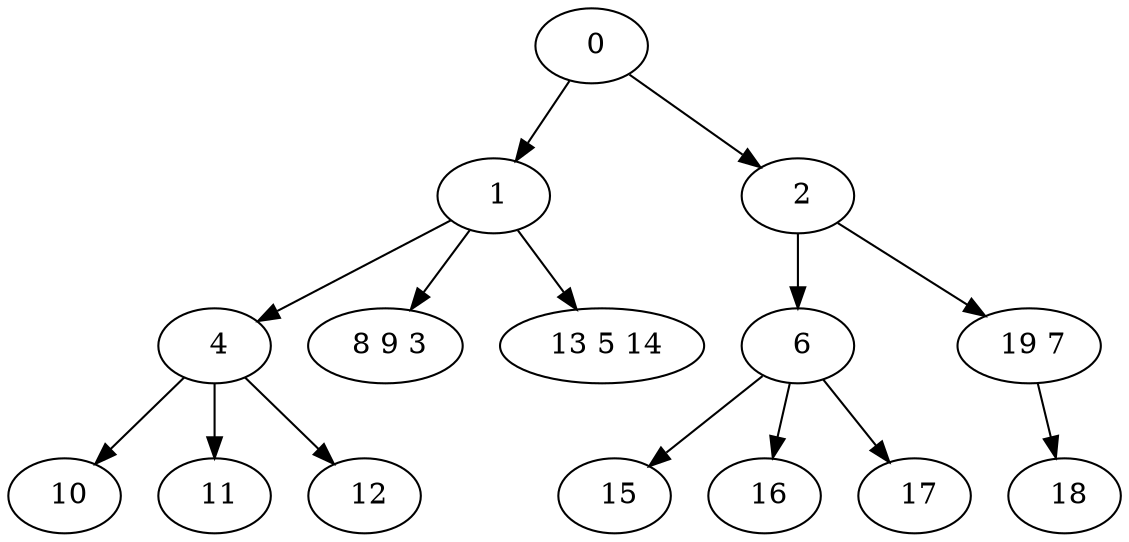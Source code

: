digraph mytree {
" 0" -> " 1";
" 0" -> " 2";
" 1" -> " 4";
" 1" -> " 8 9 3";
" 1" -> " 13 5 14";
" 2" -> " 6";
" 2" -> " 19 7";
" 4" -> " 10";
" 4" -> " 11";
" 4" -> " 12";
" 8 9 3";
" 6" -> " 15";
" 6" -> " 16";
" 6" -> " 17";
" 19 7" -> " 18";
" 10";
" 11";
" 12";
" 15";
" 16";
" 17";
" 18";
" 13 5 14";
}

